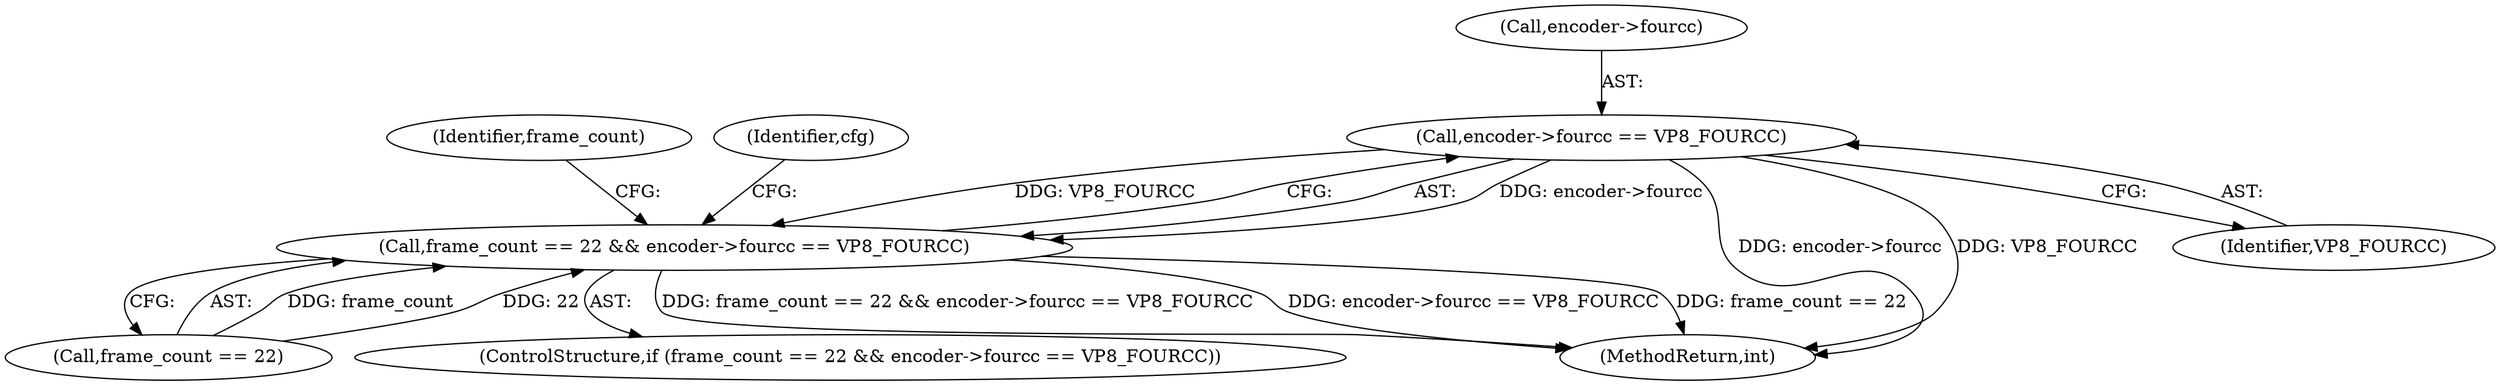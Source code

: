 digraph "0_Android_5a9753fca56f0eeb9f61e342b2fccffc364f9426_7@pointer" {
"1000397" [label="(Call,encoder->fourcc == VP8_FOURCC)"];
"1000393" [label="(Call,frame_count == 22 && encoder->fourcc == VP8_FOURCC)"];
"1000411" [label="(Identifier,frame_count)"];
"1000468" [label="(MethodReturn,int)"];
"1000398" [label="(Call,encoder->fourcc)"];
"1000401" [label="(Identifier,VP8_FOURCC)"];
"1000405" [label="(Identifier,cfg)"];
"1000393" [label="(Call,frame_count == 22 && encoder->fourcc == VP8_FOURCC)"];
"1000394" [label="(Call,frame_count == 22)"];
"1000392" [label="(ControlStructure,if (frame_count == 22 && encoder->fourcc == VP8_FOURCC))"];
"1000397" [label="(Call,encoder->fourcc == VP8_FOURCC)"];
"1000397" -> "1000393"  [label="AST: "];
"1000397" -> "1000401"  [label="CFG: "];
"1000398" -> "1000397"  [label="AST: "];
"1000401" -> "1000397"  [label="AST: "];
"1000393" -> "1000397"  [label="CFG: "];
"1000397" -> "1000468"  [label="DDG: encoder->fourcc"];
"1000397" -> "1000468"  [label="DDG: VP8_FOURCC"];
"1000397" -> "1000393"  [label="DDG: encoder->fourcc"];
"1000397" -> "1000393"  [label="DDG: VP8_FOURCC"];
"1000393" -> "1000392"  [label="AST: "];
"1000393" -> "1000394"  [label="CFG: "];
"1000394" -> "1000393"  [label="AST: "];
"1000405" -> "1000393"  [label="CFG: "];
"1000411" -> "1000393"  [label="CFG: "];
"1000393" -> "1000468"  [label="DDG: encoder->fourcc == VP8_FOURCC"];
"1000393" -> "1000468"  [label="DDG: frame_count == 22"];
"1000393" -> "1000468"  [label="DDG: frame_count == 22 && encoder->fourcc == VP8_FOURCC"];
"1000394" -> "1000393"  [label="DDG: frame_count"];
"1000394" -> "1000393"  [label="DDG: 22"];
}

